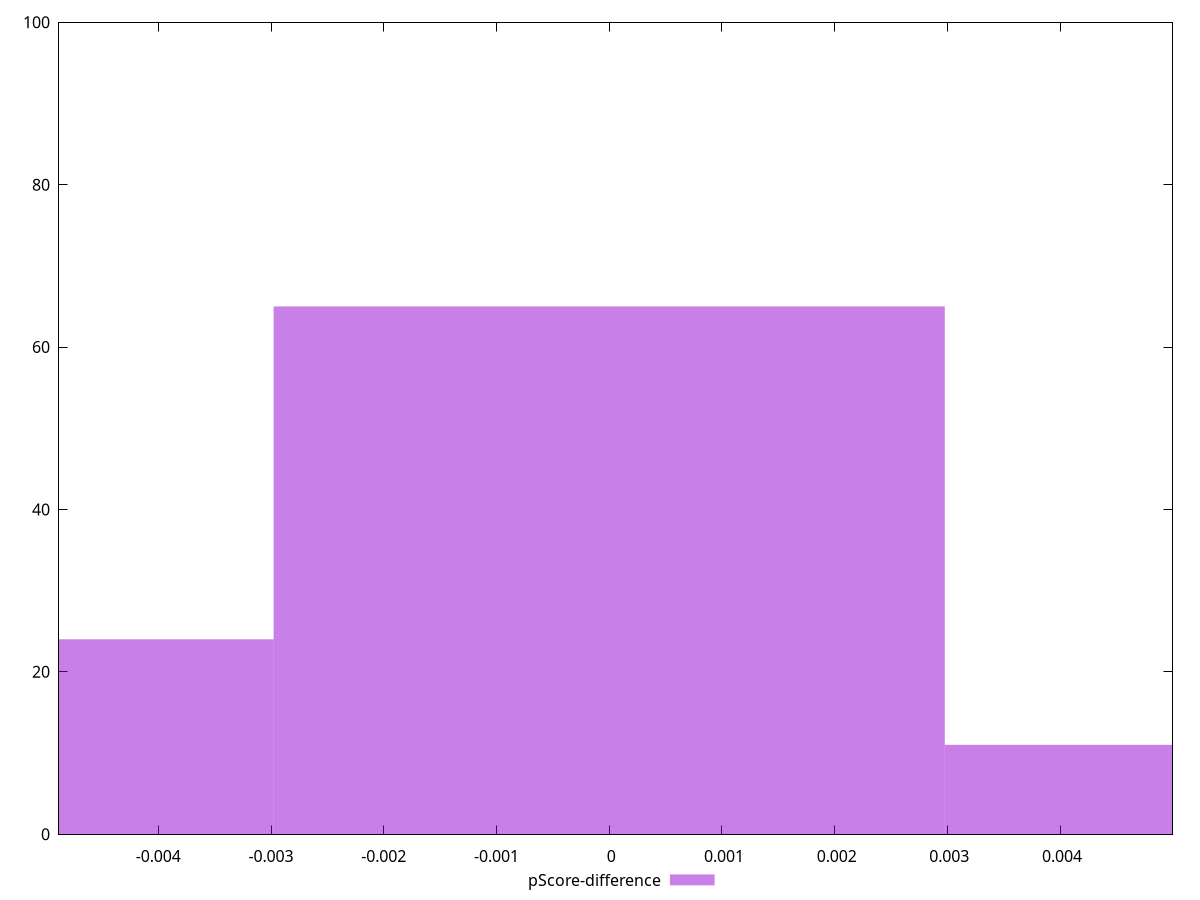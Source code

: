 reset

$pScoreDifference <<EOF
-0.005954601402265355 24
0 65
0.005954601402265355 11
EOF

set key outside below
set boxwidth 0.005954601402265355
set xrange [-0.004881407845645613:0.0049976057704022026]
set yrange [0:100]
set trange [0:100]
set style fill transparent solid 0.5 noborder
set terminal svg size 640, 490 enhanced background rgb 'white'
set output "report_00013_2021-02-09T12-04-24.940Z/first-contentful-paint/samples/pages+cached+noadtech+nomedia/pScore-difference/histogram.svg"

plot $pScoreDifference title "pScore-difference" with boxes

reset
